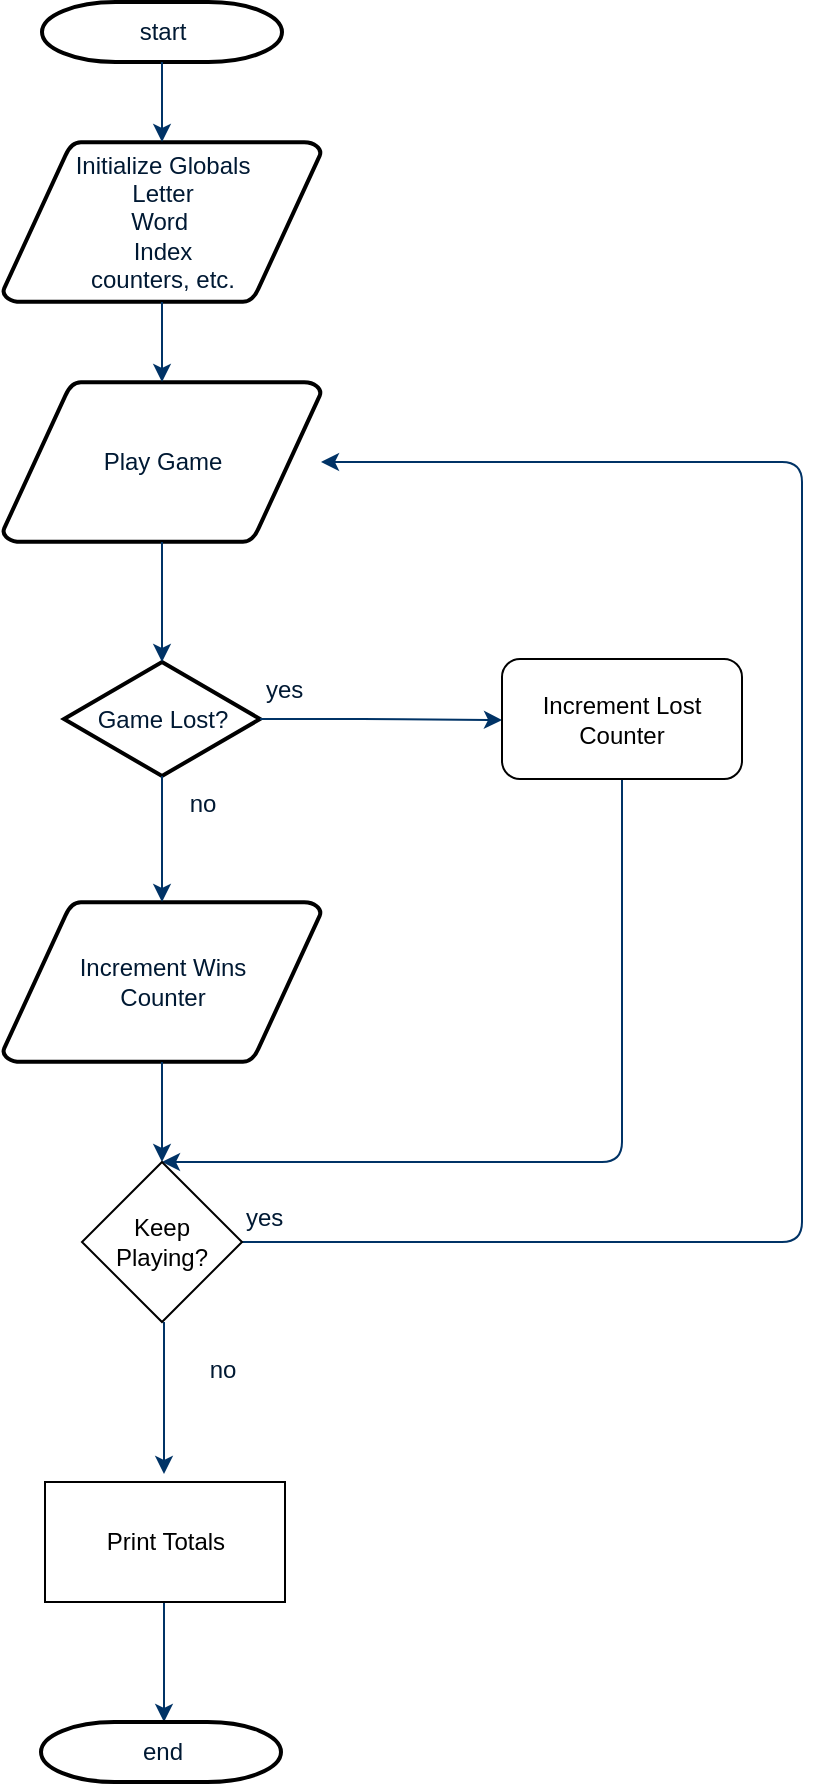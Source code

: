 <mxfile pages="1" version="11.1.5" type="github"><diagram id="6a731a19-8d31-9384-78a2-239565b7b9f0" name="Page-1"><mxGraphModel dx="1736" dy="980" grid="1" gridSize="10" guides="1" tooltips="1" connect="1" arrows="1" fold="1" page="1" pageScale="1" pageWidth="827" pageHeight="1169" background="#ffffff" math="0" shadow="0"><root><mxCell id="0"/><mxCell id="1" parent="0"/><mxCell id="2" value="start" style="shape=mxgraph.flowchart.terminator;fillColor=#FFFFFF;strokeColor=#000000;strokeWidth=2;gradientColor=none;gradientDirection=north;fontColor=#001933;fontStyle=0;html=1;" parent="1" vertex="1"><mxGeometry x="260" y="60" width="120" height="30" as="geometry"/></mxCell><mxCell id="3" value="Initialize Globals&lt;br&gt;Letter&lt;br&gt;Word&amp;nbsp;&lt;br&gt;Index&lt;br&gt;counters, etc." style="shape=mxgraph.flowchart.data;fillColor=#FFFFFF;strokeColor=#000000;strokeWidth=2;gradientColor=none;gradientDirection=north;fontColor=#001933;fontStyle=0;html=1;" parent="1" vertex="1"><mxGeometry x="240.5" y="130" width="159" height="80" as="geometry"/></mxCell><mxCell id="4" value="Increment Wins&lt;br&gt;Counter" style="shape=mxgraph.flowchart.data;fillColor=#FFFFFF;strokeColor=#000000;strokeWidth=2;gradientColor=none;gradientDirection=north;fontColor=#001933;fontStyle=0;html=1;" parent="1" vertex="1"><mxGeometry x="240.5" y="510" width="159" height="80" as="geometry"/></mxCell><mxCell id="5" value="Play Game" style="shape=mxgraph.flowchart.data;fillColor=#FFFFFF;strokeColor=#000000;strokeWidth=2;gradientColor=none;gradientDirection=north;fontColor=#001933;fontStyle=0;html=1;" parent="1" vertex="1"><mxGeometry x="240.5" y="250" width="159" height="80" as="geometry"/></mxCell><mxCell id="6" value="Game Lost?" style="shape=mxgraph.flowchart.decision;fillColor=#FFFFFF;strokeColor=#000000;strokeWidth=2;gradientColor=none;gradientDirection=north;fontColor=#001933;fontStyle=0;html=1;" parent="1" vertex="1"><mxGeometry x="271" y="390" width="98" height="57" as="geometry"/></mxCell><mxCell id="7" style="fontColor=#001933;fontStyle=1;strokeColor=#003366;strokeWidth=1;html=1;" parent="1" source="2" target="3" edge="1"><mxGeometry relative="1" as="geometry"/></mxCell><mxCell id="8" style="fontColor=#001933;fontStyle=1;strokeColor=#003366;strokeWidth=1;html=1;" parent="1" source="3" target="5" edge="1"><mxGeometry relative="1" as="geometry"/></mxCell><mxCell id="9" style="entryX=0.5;entryY=0;entryPerimeter=0;fontColor=#001933;fontStyle=1;strokeColor=#003366;strokeWidth=1;html=1;" parent="1" source="5" target="6" edge="1"><mxGeometry relative="1" as="geometry"/></mxCell><mxCell id="10" value="" style="edgeStyle=elbowEdgeStyle;elbow=horizontal;exitX=1;exitY=0.5;exitPerimeter=0;fontColor=#001933;fontStyle=1;strokeColor=#003366;strokeWidth=1;html=1;" parent="1" source="6" target="eg61n_Y63pzvoQkhwDYd-55" edge="1"><mxGeometry x="381" y="28.5" width="100" height="100" as="geometry"><mxPoint x="750" y="447" as="sourcePoint"/><mxPoint x="545" y="374" as="targetPoint"/><Array as="points"><mxPoint x="430" y="419"/></Array></mxGeometry></mxCell><mxCell id="11" value="yes" style="text;fontColor=#001933;fontStyle=0;html=1;strokeColor=none;gradientColor=none;fillColor=none;strokeWidth=2;" parent="1" vertex="1"><mxGeometry x="370" y="390" width="40" height="26" as="geometry"/></mxCell><mxCell id="12" value="" style="edgeStyle=elbowEdgeStyle;elbow=horizontal;fontColor=#001933;fontStyle=1;strokeColor=#003366;strokeWidth=1;html=1;" parent="1" source="6" target="4" edge="1"><mxGeometry width="100" height="100" as="geometry"><mxPoint y="100" as="sourcePoint"/><mxPoint x="100" as="targetPoint"/></mxGeometry></mxCell><mxCell id="14" value="no" style="text;fontColor=#001933;fontStyle=0;html=1;strokeColor=none;gradientColor=none;fillColor=none;strokeWidth=2;align=center;" parent="1" vertex="1"><mxGeometry x="320" y="447" width="40" height="26" as="geometry"/></mxCell><mxCell id="17" value="" style="edgeStyle=elbowEdgeStyle;elbow=horizontal;fontColor=#001933;fontStyle=1;strokeColor=#003366;strokeWidth=1;html=1;" parent="1" source="4" edge="1"><mxGeometry width="100" height="100" as="geometry"><mxPoint y="100" as="sourcePoint"/><mxPoint x="320" y="640" as="targetPoint"/></mxGeometry></mxCell><mxCell id="19" value="" style="edgeStyle=elbowEdgeStyle;elbow=horizontal;exitX=1;exitY=0.5;fontColor=#001933;fontStyle=1;strokeColor=#003366;strokeWidth=1;html=1;exitDx=0;exitDy=0;" parent="1" source="eg61n_Y63pzvoQkhwDYd-56" target="5" edge="1"><mxGeometry width="100" height="100" as="geometry"><mxPoint x="384" y="680" as="sourcePoint"/><mxPoint x="480" y="680" as="targetPoint"/><Array as="points"><mxPoint x="640" y="460"/></Array></mxGeometry></mxCell><mxCell id="23" value="" style="edgeStyle=elbowEdgeStyle;elbow=horizontal;exitX=0.5;exitY=1;exitPerimeter=0;fontColor=#001933;fontStyle=1;strokeColor=#003366;strokeWidth=1;html=1;" parent="1" edge="1"><mxGeometry width="100" height="100" as="geometry"><mxPoint x="321" y="860" as="sourcePoint"/><mxPoint x="321" y="920" as="targetPoint"/></mxGeometry></mxCell><mxCell id="52" value="" style="edgeStyle=elbowEdgeStyle;elbow=horizontal;exitX=0.5;exitY=1;entryX=0.5;entryY=0;fontColor=#001933;fontStyle=1;strokeColor=#003366;strokeWidth=1;html=1;entryDx=0;entryDy=0;exitDx=0;exitDy=0;" parent="1" source="eg61n_Y63pzvoQkhwDYd-55" target="eg61n_Y63pzvoQkhwDYd-56" edge="1"><mxGeometry width="100" height="100" as="geometry"><mxPoint x="545" y="307" as="sourcePoint"/><mxPoint x="100" as="targetPoint"/><Array as="points"><mxPoint x="550" y="520"/></Array></mxGeometry></mxCell><mxCell id="eg61n_Y63pzvoQkhwDYd-56" value="Keep&lt;br&gt;Playing?" style="rhombus;whiteSpace=wrap;html=1;" vertex="1" parent="1"><mxGeometry x="280" y="640" width="80" height="80" as="geometry"/></mxCell><mxCell id="eg61n_Y63pzvoQkhwDYd-55" value="Increment Lost&lt;br&gt;Counter" style="rounded=1;whiteSpace=wrap;html=1;" vertex="1" parent="1"><mxGeometry x="490" y="388.5" width="120" height="60" as="geometry"/></mxCell><mxCell id="eg61n_Y63pzvoQkhwDYd-58" value="no" style="text;fontColor=#001933;fontStyle=0;html=1;strokeColor=none;gradientColor=none;fillColor=none;strokeWidth=2;align=center;" vertex="1" parent="1"><mxGeometry x="330" y="730" width="40" height="26" as="geometry"/></mxCell><mxCell id="eg61n_Y63pzvoQkhwDYd-59" value="" style="edgeStyle=elbowEdgeStyle;elbow=horizontal;entryX=0.5;entryY=0.195;entryPerimeter=0;fontColor=#001933;fontStyle=1;strokeColor=#003366;strokeWidth=1;html=1;entryDx=0;entryDy=0;" edge="1" parent="1"><mxGeometry width="100" height="100" as="geometry"><mxPoint x="321" y="720" as="sourcePoint"/><mxPoint x="321" y="796" as="targetPoint"/></mxGeometry></mxCell><mxCell id="eg61n_Y63pzvoQkhwDYd-60" value="yes" style="text;fontColor=#001933;fontStyle=0;html=1;strokeColor=none;gradientColor=none;fillColor=none;strokeWidth=2;" vertex="1" parent="1"><mxGeometry x="359.5" y="654" width="40" height="26" as="geometry"/></mxCell><mxCell id="eg61n_Y63pzvoQkhwDYd-62" value="Print Totals" style="rounded=0;whiteSpace=wrap;html=1;" vertex="1" parent="1"><mxGeometry x="261.5" y="800" width="120" height="60" as="geometry"/></mxCell><mxCell id="eg61n_Y63pzvoQkhwDYd-63" value="end" style="shape=mxgraph.flowchart.terminator;fillColor=#FFFFFF;strokeColor=#000000;strokeWidth=2;gradientColor=none;gradientDirection=north;fontColor=#001933;fontStyle=0;html=1;" vertex="1" parent="1"><mxGeometry x="259.5" y="920" width="120" height="30" as="geometry"/></mxCell></root></mxGraphModel></diagram></mxfile>
